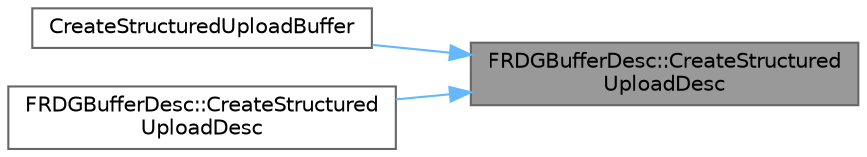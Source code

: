 digraph "FRDGBufferDesc::CreateStructuredUploadDesc"
{
 // INTERACTIVE_SVG=YES
 // LATEX_PDF_SIZE
  bgcolor="transparent";
  edge [fontname=Helvetica,fontsize=10,labelfontname=Helvetica,labelfontsize=10];
  node [fontname=Helvetica,fontsize=10,shape=box,height=0.2,width=0.4];
  rankdir="RL";
  Node1 [id="Node000001",label="FRDGBufferDesc::CreateStructured\lUploadDesc",height=0.2,width=0.4,color="gray40", fillcolor="grey60", style="filled", fontcolor="black",tooltip=" "];
  Node1 -> Node2 [id="edge1_Node000001_Node000002",dir="back",color="steelblue1",style="solid",tooltip=" "];
  Node2 [id="Node000002",label="CreateStructuredUploadBuffer",height=0.2,width=0.4,color="grey40", fillcolor="white", style="filled",URL="$d6/d45/RenderGraphUtils_8h.html#a39f32bfb373017ec13bfbba756e68588",tooltip="Helper to create a structured upload buffer with initial data from a TArray."];
  Node1 -> Node3 [id="edge2_Node000001_Node000003",dir="back",color="steelblue1",style="solid",tooltip=" "];
  Node3 [id="Node000003",label="FRDGBufferDesc::CreateStructured\lUploadDesc",height=0.2,width=0.4,color="grey40", fillcolor="white", style="filled",URL="$da/da2/structFRDGBufferDesc.html#a537a46819e6defaa9b1a94554698e44f",tooltip=" "];
}
